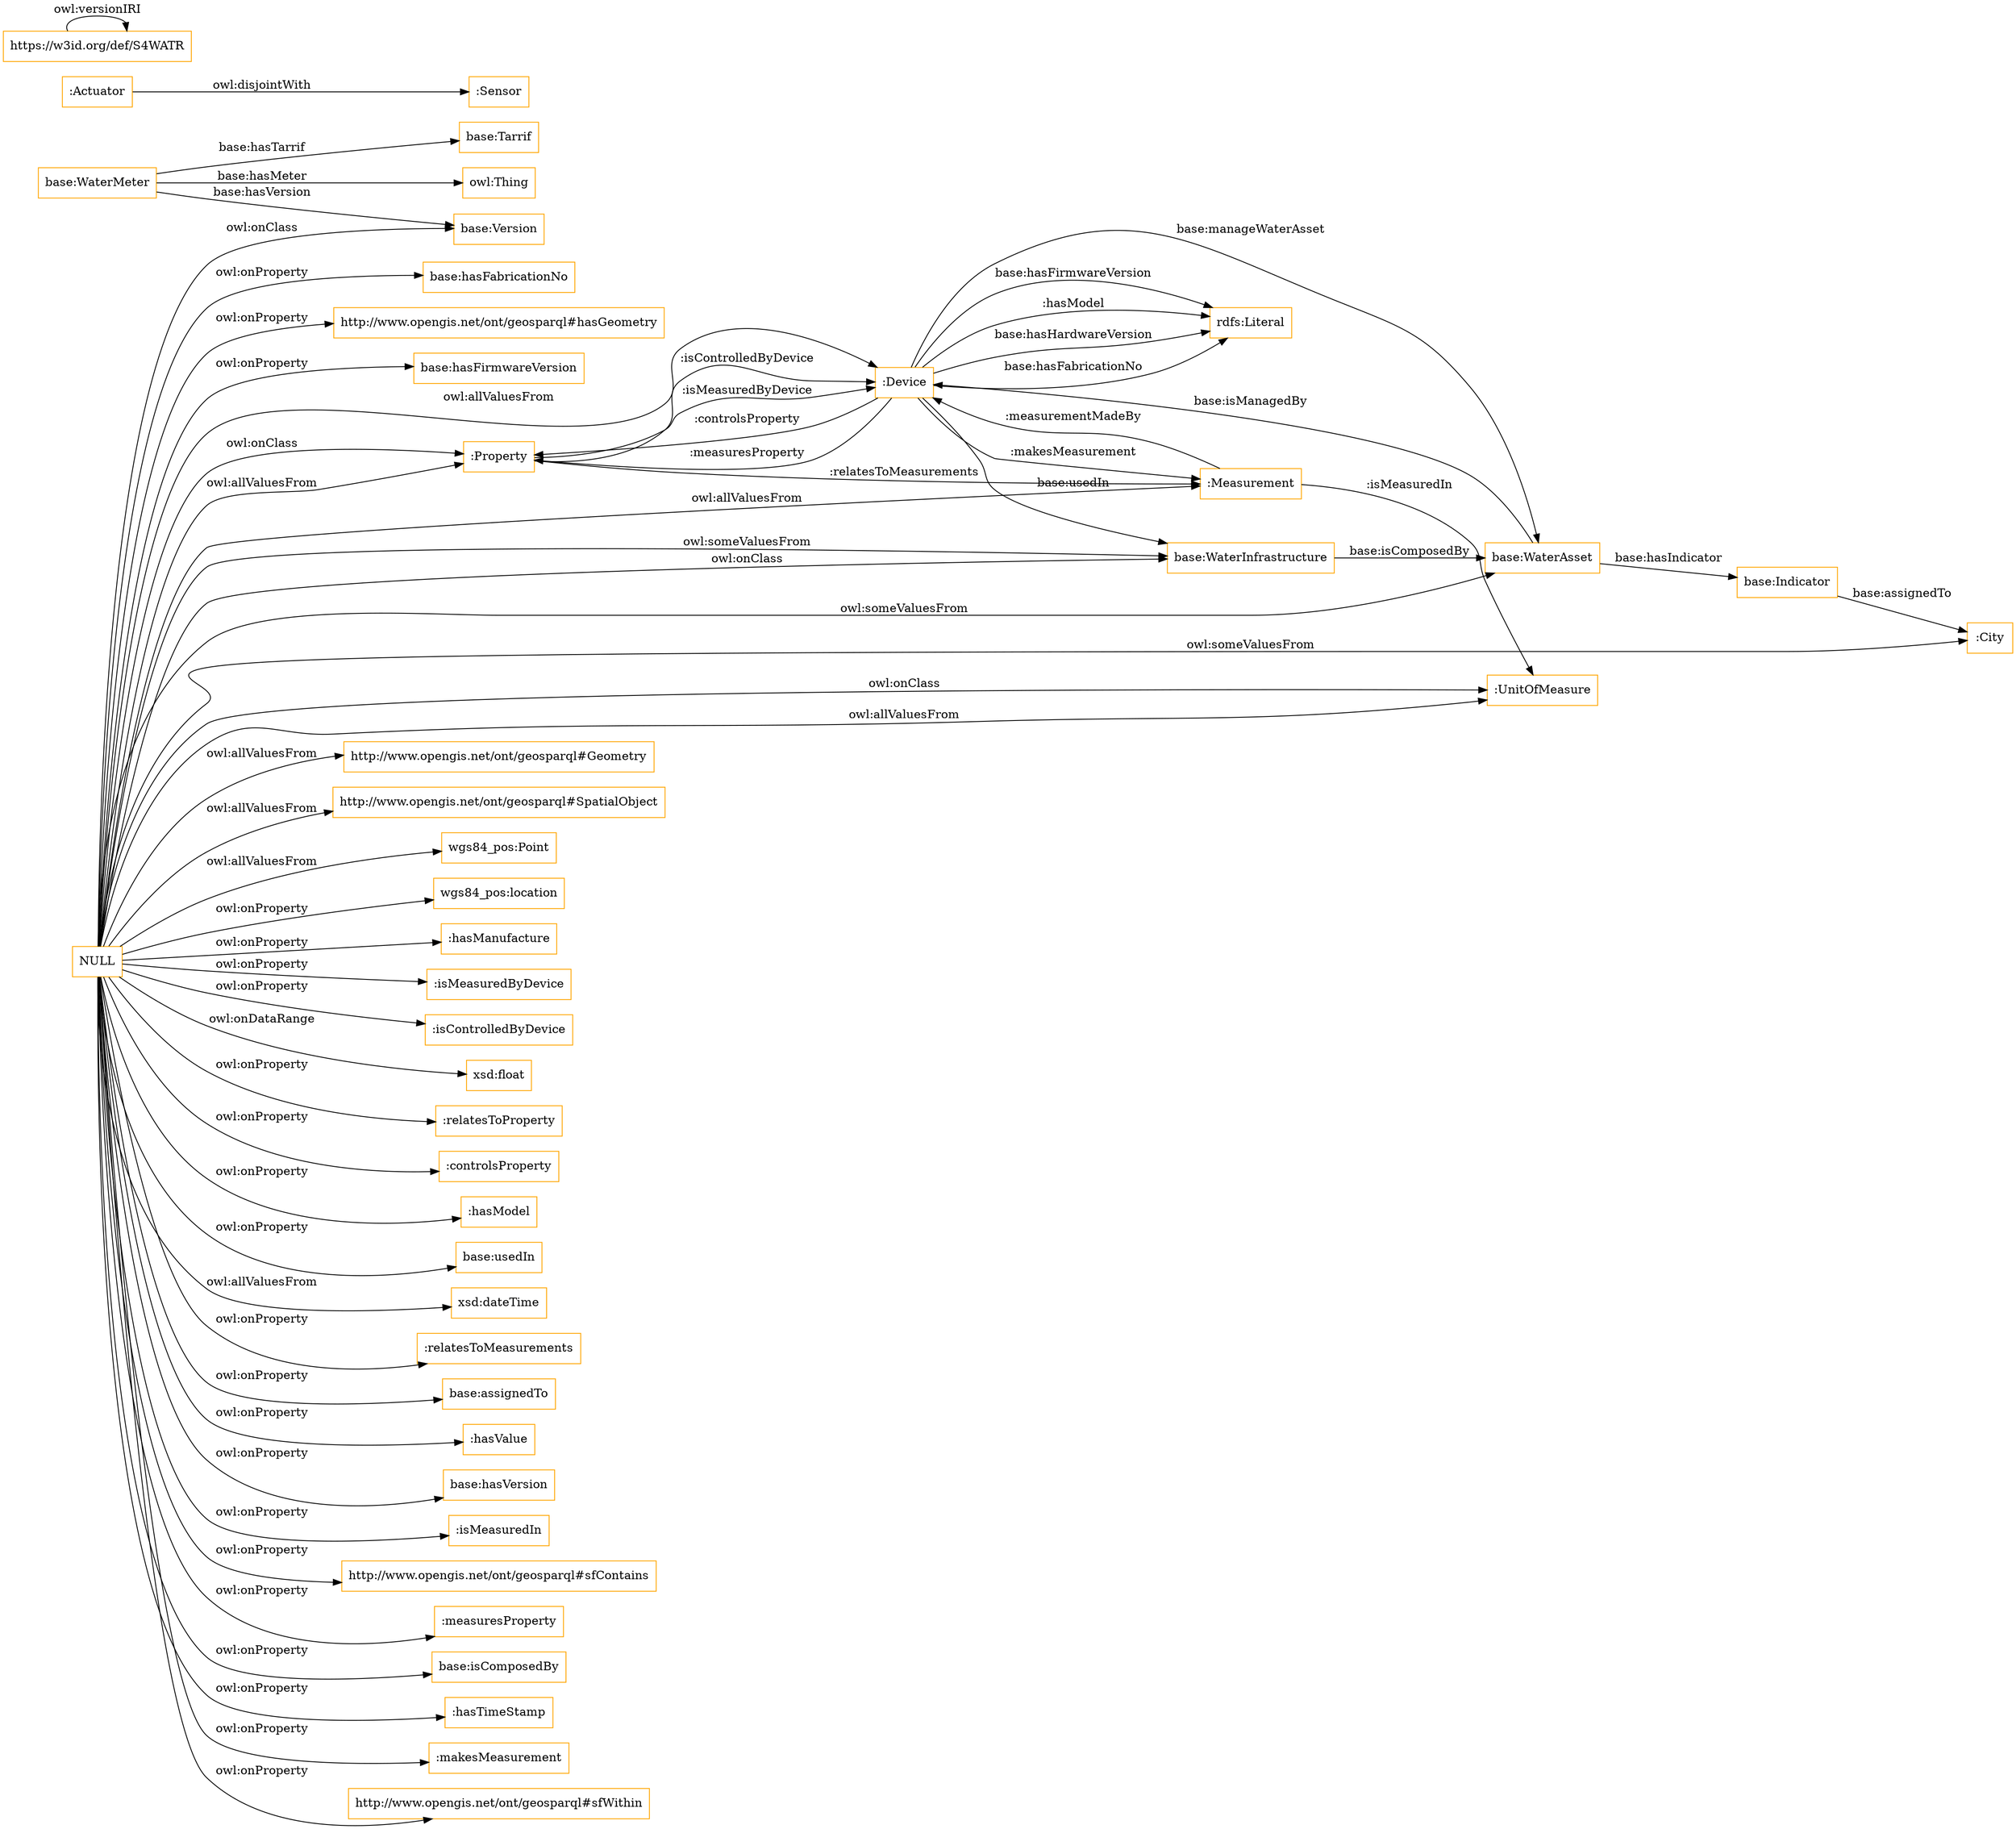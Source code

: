 digraph ar2dtool_diagram { 
rankdir=LR;
size="1501"
node [shape = rectangle, color="orange"]; "base:Version" ":Property" "base:WaterAsset" ":Sensor" "base:WaterMeter" "base:WaterInfrastructure" ":Device" "base:Indicator" "http://www.opengis.net/ont/geosparql#Geometry" "http://www.opengis.net/ont/geosparql#SpatialObject" ":UnitOfMeasure" ":City" "base:Tarrif" "wgs84_pos:Point" ":Measurement" ":Actuator" ; /*classes style*/
	"NULL" -> "wgs84_pos:location" [ label = "owl:onProperty" ];
	"NULL" -> ":hasManufacture" [ label = "owl:onProperty" ];
	"NULL" -> "wgs84_pos:Point" [ label = "owl:allValuesFrom" ];
	"NULL" -> ":isMeasuredByDevice" [ label = "owl:onProperty" ];
	"NULL" -> ":isControlledByDevice" [ label = "owl:onProperty" ];
	"NULL" -> ":Measurement" [ label = "owl:allValuesFrom" ];
	"NULL" -> "xsd:float" [ label = "owl:onDataRange" ];
	"NULL" -> "http://www.opengis.net/ont/geosparql#Geometry" [ label = "owl:allValuesFrom" ];
	"NULL" -> "base:WaterInfrastructure" [ label = "owl:someValuesFrom" ];
	"NULL" -> ":relatesToProperty" [ label = "owl:onProperty" ];
	"NULL" -> ":controlsProperty" [ label = "owl:onProperty" ];
	"NULL" -> ":hasModel" [ label = "owl:onProperty" ];
	"NULL" -> "base:usedIn" [ label = "owl:onProperty" ];
	"NULL" -> ":City" [ label = "owl:someValuesFrom" ];
	"NULL" -> "xsd:dateTime" [ label = "owl:allValuesFrom" ];
	"NULL" -> "base:Version" [ label = "owl:onClass" ];
	"NULL" -> ":relatesToMeasurements" [ label = "owl:onProperty" ];
	"NULL" -> "base:assignedTo" [ label = "owl:onProperty" ];
	"NULL" -> ":Property" [ label = "owl:onClass" ];
	"NULL" -> "http://www.opengis.net/ont/geosparql#SpatialObject" [ label = "owl:allValuesFrom" ];
	"NULL" -> ":hasValue" [ label = "owl:onProperty" ];
	"NULL" -> "base:hasVersion" [ label = "owl:onProperty" ];
	"NULL" -> ":UnitOfMeasure" [ label = "owl:allValuesFrom" ];
	"NULL" -> ":UnitOfMeasure" [ label = "owl:onClass" ];
	"NULL" -> ":isMeasuredIn" [ label = "owl:onProperty" ];
	"NULL" -> "http://www.opengis.net/ont/geosparql#sfContains" [ label = "owl:onProperty" ];
	"NULL" -> "base:WaterAsset" [ label = "owl:someValuesFrom" ];
	"NULL" -> ":measuresProperty" [ label = "owl:onProperty" ];
	"NULL" -> "base:isComposedBy" [ label = "owl:onProperty" ];
	"NULL" -> ":hasTimeStamp" [ label = "owl:onProperty" ];
	"NULL" -> "base:WaterInfrastructure" [ label = "owl:onClass" ];
	"NULL" -> ":makesMeasurement" [ label = "owl:onProperty" ];
	"NULL" -> "http://www.opengis.net/ont/geosparql#sfWithin" [ label = "owl:onProperty" ];
	"NULL" -> "base:hasFabricationNo" [ label = "owl:onProperty" ];
	"NULL" -> ":Property" [ label = "owl:allValuesFrom" ];
	"NULL" -> "http://www.opengis.net/ont/geosparql#hasGeometry" [ label = "owl:onProperty" ];
	"NULL" -> ":Device" [ label = "owl:allValuesFrom" ];
	"NULL" -> "base:hasFirmwareVersion" [ label = "owl:onProperty" ];
	"https://w3id.org/def/S4WATR" -> "https://w3id.org/def/S4WATR" [ label = "owl:versionIRI" ];
	":Actuator" -> ":Sensor" [ label = "owl:disjointWith" ];
	"base:Indicator" -> ":City" [ label = "base:assignedTo" ];
	":Measurement" -> ":Device" [ label = ":measurementMadeBy" ];
	":Device" -> "base:WaterAsset" [ label = "base:manageWaterAsset" ];
	"base:WaterInfrastructure" -> "base:WaterAsset" [ label = "base:isComposedBy" ];
	":Device" -> "rdfs:Literal" [ label = ":hasModel" ];
	":Property" -> ":Device" [ label = ":isControlledByDevice" ];
	":Device" -> "rdfs:Literal" [ label = "base:hasHardwareVersion" ];
	"base:WaterMeter" -> "base:Version" [ label = "base:hasVersion" ];
	":Property" -> ":Measurement" [ label = ":relatesToMeasurements" ];
	":Device" -> ":Measurement" [ label = ":makesMeasurement" ];
	":Device" -> "rdfs:Literal" [ label = "base:hasFabricationNo" ];
	":Device" -> "rdfs:Literal" [ label = "base:hasFirmwareVersion" ];
	":Device" -> ":Property" [ label = ":controlsProperty" ];
	":Device" -> "base:WaterInfrastructure" [ label = "base:usedIn" ];
	"base:WaterAsset" -> ":Device" [ label = "base:isManagedBy" ];
	"base:WaterAsset" -> "base:Indicator" [ label = "base:hasIndicator" ];
	":Property" -> ":Device" [ label = ":isMeasuredByDevice" ];
	"base:WaterMeter" -> "base:Tarrif" [ label = "base:hasTarrif" ];
	"base:WaterMeter" -> "owl:Thing" [ label = "base:hasMeter" ];
	":Measurement" -> ":UnitOfMeasure" [ label = ":isMeasuredIn" ];
	":Device" -> ":Property" [ label = ":measuresProperty" ];

}
